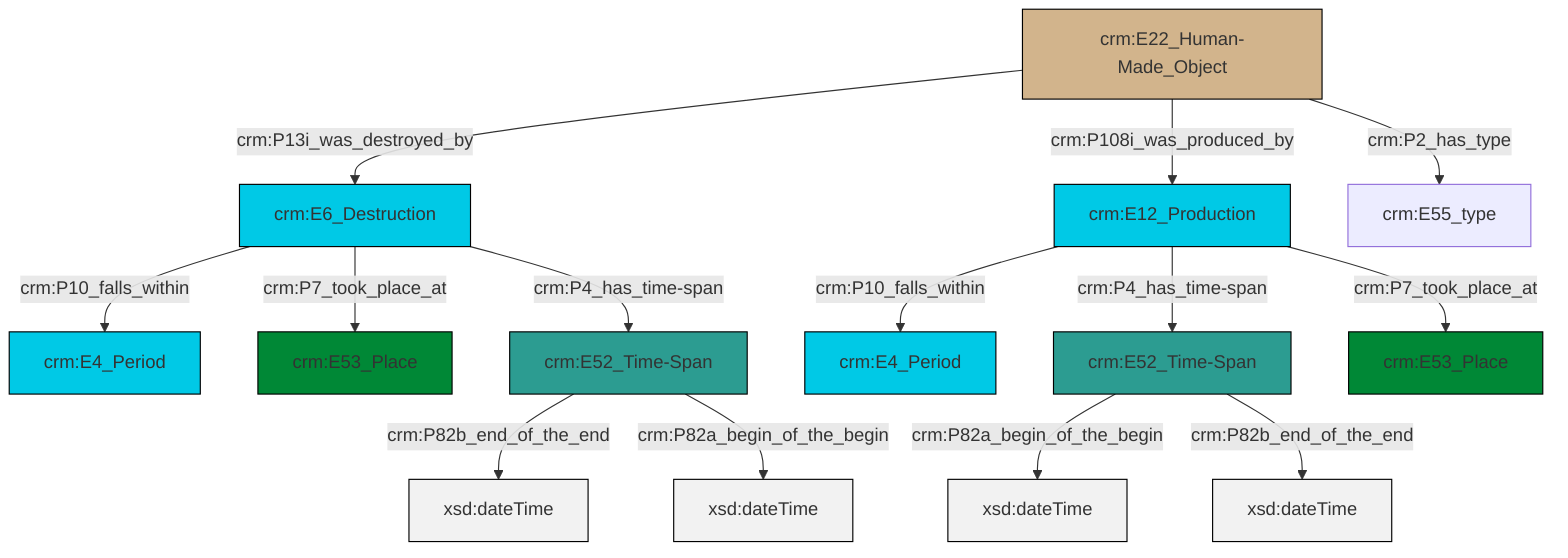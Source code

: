 graph TD
classDef Literal fill:#f2f2f2,stroke:#000000;
classDef CRM_Entity fill:#FFFFFF,stroke:#000000;
classDef Temporal_Entity fill:#00C9E6, stroke:#000000;
classDef Type fill:#E18312, stroke:#000000;
classDef Time-Span fill:#2C9C91, stroke:#000000;
classDef Appellation fill:#FFEB7F, stroke:#000000;
classDef Place fill:#008836, stroke:#000000;
classDef Persistent_Item fill:#B266B2, stroke:#000000;
classDef Conceptual_Object fill:#FFD700, stroke:#000000;
classDef Physical_Thing fill:#D2B48C, stroke:#000000;
classDef Actor fill:#f58aad, stroke:#000000;
classDef PC_Classes fill:#4ce600, stroke:#000000;
classDef Multi fill:#cccccc,stroke:#000000;

0["crm:E12_Production"]:::Temporal_Entity -->|crm:P10_falls_within| 1["crm:E4_Period"]:::Temporal_Entity
2["crm:E22_Human-Made_Object"]:::Physical_Thing -->|crm:P13i_was_destroyed_by| 3["crm:E6_Destruction"]:::Temporal_Entity
2["crm:E22_Human-Made_Object"]:::Physical_Thing -->|crm:P108i_was_produced_by| 0["crm:E12_Production"]:::Temporal_Entity
7["crm:E52_Time-Span"]:::Time-Span -->|crm:P82a_begin_of_the_begin| 8[xsd:dateTime]:::Literal
7["crm:E52_Time-Span"]:::Time-Span -->|crm:P82b_end_of_the_end| 9[xsd:dateTime]:::Literal
3["crm:E6_Destruction"]:::Temporal_Entity -->|crm:P10_falls_within| 11["crm:E4_Period"]:::Temporal_Entity
0["crm:E12_Production"]:::Temporal_Entity -->|crm:P4_has_time-span| 7["crm:E52_Time-Span"]:::Time-Span
0["crm:E12_Production"]:::Temporal_Entity -->|crm:P7_took_place_at| 12["crm:E53_Place"]:::Place
2["crm:E22_Human-Made_Object"]:::Physical_Thing -->|crm:P2_has_type| 4["crm:E55_type"]:::Default
16["crm:E52_Time-Span"]:::Time-Span -->|crm:P82b_end_of_the_end| 17[xsd:dateTime]:::Literal
3["crm:E6_Destruction"]:::Temporal_Entity -->|crm:P7_took_place_at| 18["crm:E53_Place"]:::Place
16["crm:E52_Time-Span"]:::Time-Span -->|crm:P82a_begin_of_the_begin| 19[xsd:dateTime]:::Literal
3["crm:E6_Destruction"]:::Temporal_Entity -->|crm:P4_has_time-span| 16["crm:E52_Time-Span"]:::Time-Span